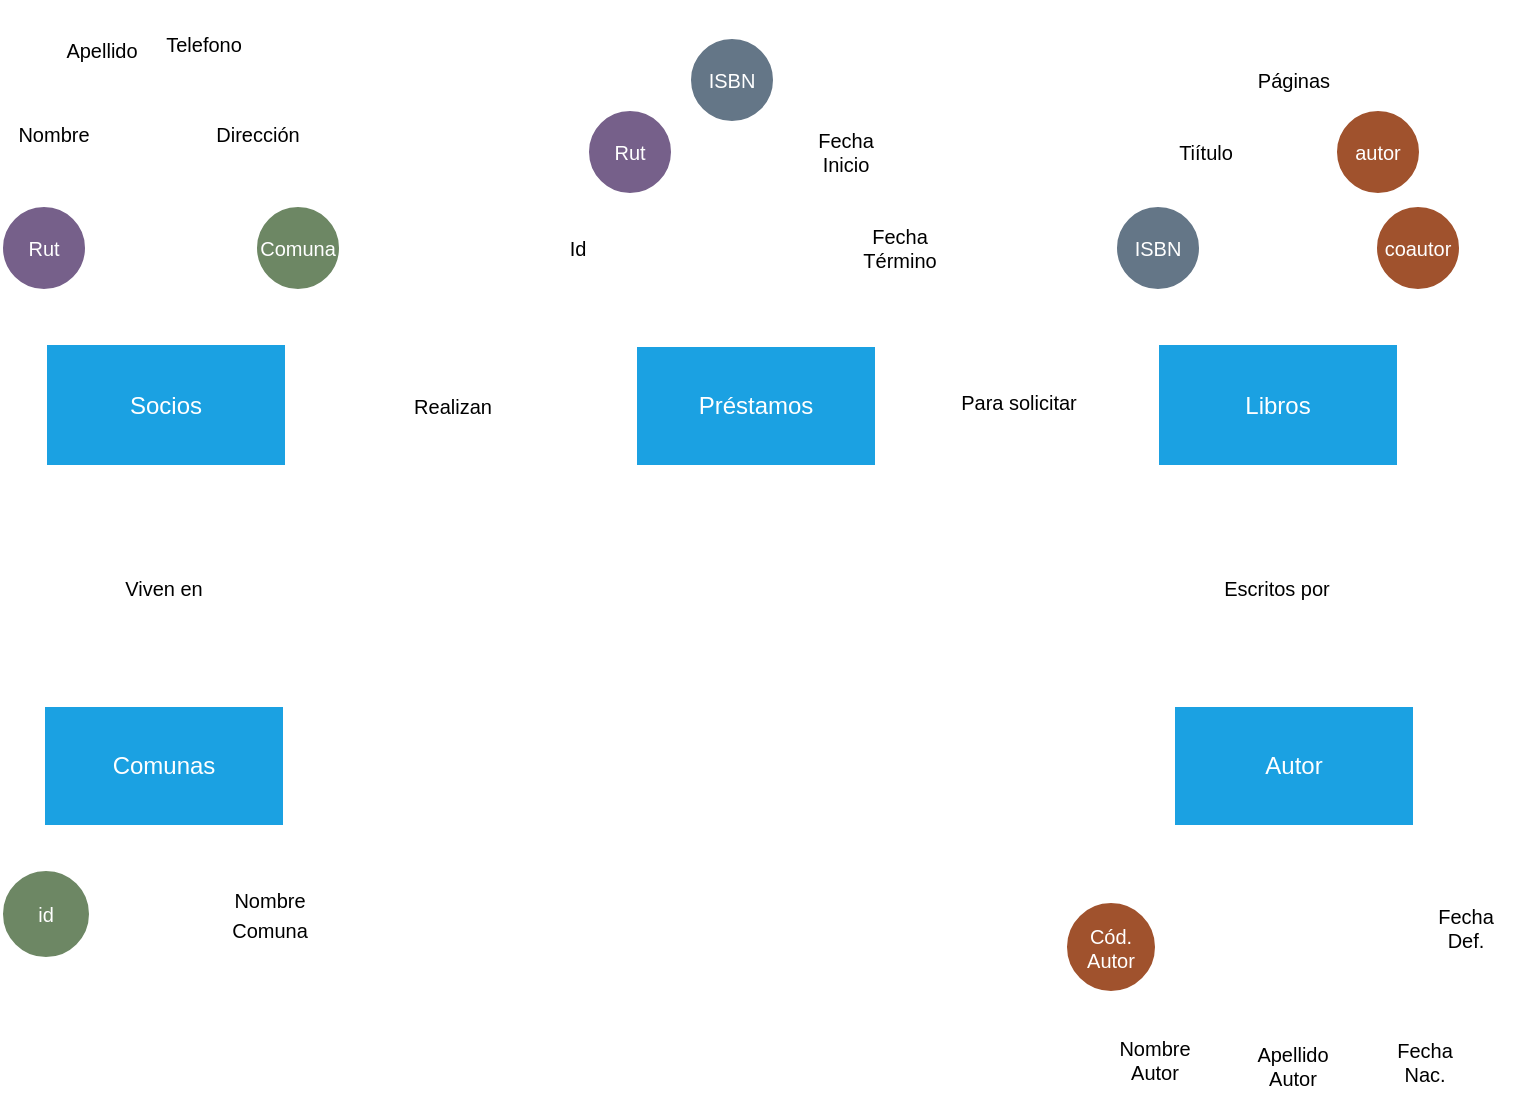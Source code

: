 <mxfile>
    <diagram id="WaEPQR0DlUg8NhT-LQlC" name="Página-1">
        <mxGraphModel dx="1035" dy="1746" grid="1" gridSize="10" guides="1" tooltips="1" connect="1" arrows="1" fold="1" page="1" pageScale="1" pageWidth="827" pageHeight="1169" math="0" shadow="0">
            <root>
                <mxCell id="0"/>
                <mxCell id="1" parent="0"/>
                <mxCell id="2" style="edgeStyle=none;html=1;exitX=0.5;exitY=0;exitDx=0;exitDy=0;entryX=1;entryY=1;entryDx=0;entryDy=0;fontSize=10;endArrow=none;endFill=0;strokeColor=#FFFFFF;" parent="1" source="9" edge="1">
                    <mxGeometry relative="1" as="geometry">
                        <mxPoint x="48.849" y="-996.151" as="targetPoint"/>
                    </mxGeometry>
                </mxCell>
                <mxCell id="3" style="edgeStyle=none;html=1;exitX=0.5;exitY=0;exitDx=0;exitDy=0;entryX=1;entryY=1;entryDx=0;entryDy=0;fontSize=10;endArrow=none;endFill=0;strokeColor=#FFFFFF;" parent="1" source="9" target="18" edge="1">
                    <mxGeometry relative="1" as="geometry"/>
                </mxCell>
                <mxCell id="4" style="edgeStyle=none;html=1;exitX=0.5;exitY=0;exitDx=0;exitDy=0;fontSize=10;entryX=0.667;entryY=0.96;entryDx=0;entryDy=0;endArrow=none;endFill=0;entryPerimeter=0;strokeColor=#FFFFFF;" parent="1" source="9" target="19" edge="1">
                    <mxGeometry relative="1" as="geometry">
                        <mxPoint x="117" y="-990" as="targetPoint"/>
                    </mxGeometry>
                </mxCell>
                <mxCell id="5" style="edgeStyle=none;html=1;exitX=0.5;exitY=0;exitDx=0;exitDy=0;fontSize=10;endArrow=none;endFill=0;entryX=0.5;entryY=1;entryDx=0;entryDy=0;strokeColor=#FFFFFF;" parent="1" source="9" target="20" edge="1">
                    <mxGeometry relative="1" as="geometry">
                        <mxPoint x="108" y="-1089" as="targetPoint"/>
                    </mxGeometry>
                </mxCell>
                <mxCell id="6" style="edgeStyle=none;html=1;exitX=0.5;exitY=0;exitDx=0;exitDy=0;entryX=0;entryY=1;entryDx=0;entryDy=0;fontSize=10;endArrow=none;endFill=0;strokeColor=#FFFFFF;" parent="1" source="9" target="48" edge="1">
                    <mxGeometry relative="1" as="geometry"/>
                </mxCell>
                <mxCell id="7" style="html=1;exitX=0.5;exitY=0;exitDx=0;exitDy=0;entryX=0;entryY=1;entryDx=0;entryDy=0;fontSize=10;endArrow=none;endFill=0;strokeColor=#FFFFFF;" parent="1" source="9" target="49" edge="1">
                    <mxGeometry relative="1" as="geometry"/>
                </mxCell>
                <mxCell id="8" style="edgeStyle=none;html=1;exitX=1;exitY=0.5;exitDx=0;exitDy=0;entryX=0;entryY=0.5;entryDx=0;entryDy=0;fontSize=10;endArrow=none;endFill=0;strokeColor=#FFFFFF;" parent="1" source="9" target="17" edge="1">
                    <mxGeometry relative="1" as="geometry"/>
                </mxCell>
                <mxCell id="9" value="Socios" style="rounded=0;whiteSpace=wrap;html=1;fillColor=#1ba1e2;strokeColor=#FFFFFF;fontColor=#ffffff;" parent="1" vertex="1">
                    <mxGeometry x="35" y="-963" width="120" height="61" as="geometry"/>
                </mxCell>
                <mxCell id="10" style="edgeStyle=none;html=1;exitX=0.5;exitY=0;exitDx=0;exitDy=0;entryX=1;entryY=1;entryDx=0;entryDy=0;fontSize=10;endArrow=none;endFill=0;strokeColor=#FFFFFF;" parent="1" source="15" target="37" edge="1">
                    <mxGeometry relative="1" as="geometry"/>
                </mxCell>
                <mxCell id="11" style="edgeStyle=none;html=1;exitX=0.5;exitY=0;exitDx=0;exitDy=0;fontSize=10;endArrow=none;endFill=0;strokeColor=#FFFFFF;" parent="1" source="15" target="38" edge="1">
                    <mxGeometry relative="1" as="geometry"/>
                </mxCell>
                <mxCell id="12" style="edgeStyle=none;html=1;exitX=0.5;exitY=0;exitDx=0;exitDy=0;entryX=0;entryY=1;entryDx=0;entryDy=0;fontSize=10;endArrow=none;endFill=0;strokeColor=#FFFFFF;" parent="1" source="15" target="39" edge="1">
                    <mxGeometry relative="1" as="geometry"/>
                </mxCell>
                <mxCell id="13" style="edgeStyle=none;html=1;exitX=0.5;exitY=0;exitDx=0;exitDy=0;entryX=0;entryY=1;entryDx=0;entryDy=0;fontSize=10;endArrow=none;endFill=0;strokeColor=#FFFFFF;" parent="1" source="15" target="50" edge="1">
                    <mxGeometry relative="1" as="geometry"/>
                </mxCell>
                <mxCell id="14" style="edgeStyle=none;html=1;exitX=0.5;exitY=1;exitDx=0;exitDy=0;entryX=0.5;entryY=0;entryDx=0;entryDy=0;fontSize=10;endArrow=none;endFill=0;strokeColor=#FFFFFF;" parent="1" source="15" target="29" edge="1">
                    <mxGeometry relative="1" as="geometry"/>
                </mxCell>
                <mxCell id="67" style="edgeStyle=none;html=1;exitX=0.5;exitY=0;exitDx=0;exitDy=0;entryX=0.079;entryY=0.683;entryDx=0;entryDy=0;entryPerimeter=0;endArrow=none;endFill=0;strokeColor=#FFFFFF;" parent="1" source="15" target="66" edge="1">
                    <mxGeometry relative="1" as="geometry"/>
                </mxCell>
                <mxCell id="15" value="Libros" style="rounded=0;whiteSpace=wrap;html=1;fillColor=#1ba1e2;fontColor=#ffffff;strokeColor=#FFFFFF;" parent="1" vertex="1">
                    <mxGeometry x="591" y="-963" width="120" height="61" as="geometry"/>
                </mxCell>
                <mxCell id="16" style="edgeStyle=none;html=1;exitX=1;exitY=0.5;exitDx=0;exitDy=0;entryX=0;entryY=0.5;entryDx=0;entryDy=0;fontSize=10;endArrow=none;endFill=0;strokeColor=#FFFFFF;" parent="1" source="17" target="57" edge="1">
                    <mxGeometry relative="1" as="geometry"/>
                </mxCell>
                <mxCell id="17" value="Realizan" style="rhombus;whiteSpace=wrap;html=1;fontSize=10;strokeColor=#FFFFFF;" parent="1" vertex="1">
                    <mxGeometry x="207" y="-963.5" width="63" height="63.5" as="geometry"/>
                </mxCell>
                <mxCell id="18" value="Nombre" style="ellipse;whiteSpace=wrap;html=1;aspect=fixed;fontSize=10;strokeColor=#FFFFFF;" parent="1" vertex="1">
                    <mxGeometry x="18" y="-1089" width="42" height="42" as="geometry"/>
                </mxCell>
                <mxCell id="19" value="Apellido" style="ellipse;whiteSpace=wrap;html=1;aspect=fixed;fontSize=10;strokeColor=#FFFFFF;" parent="1" vertex="1">
                    <mxGeometry x="42" y="-1131" width="42" height="42" as="geometry"/>
                </mxCell>
                <mxCell id="20" value="Telefono" style="ellipse;whiteSpace=wrap;html=1;aspect=fixed;fontSize=10;strokeColor=#FFFFFF;" parent="1" vertex="1">
                    <mxGeometry x="93" y="-1134" width="42" height="42" as="geometry"/>
                </mxCell>
                <mxCell id="21" style="edgeStyle=none;html=1;exitX=0.5;exitY=1;exitDx=0;exitDy=0;entryX=1;entryY=0;entryDx=0;entryDy=0;fontSize=10;startArrow=none;startFill=0;endArrow=none;endFill=0;strokeColor=#FFFFFF;" parent="1" source="27" target="40" edge="1">
                    <mxGeometry relative="1" as="geometry"/>
                </mxCell>
                <mxCell id="22" style="html=1;entryX=1;entryY=0;entryDx=0;entryDy=0;fontSize=10;startArrow=none;startFill=0;endArrow=none;endFill=0;strokeColor=#FFFFFF;" parent="1" target="41" edge="1">
                    <mxGeometry relative="1" as="geometry">
                        <mxPoint x="659" y="-720" as="sourcePoint"/>
                    </mxGeometry>
                </mxCell>
                <mxCell id="23" style="html=1;entryX=0.5;entryY=0;entryDx=0;entryDy=0;fontSize=10;startArrow=none;startFill=0;endArrow=none;endFill=0;strokeColor=#FFFFFF;" parent="1" target="42" edge="1">
                    <mxGeometry relative="1" as="geometry">
                        <mxPoint x="659" y="-720" as="sourcePoint"/>
                    </mxGeometry>
                </mxCell>
                <mxCell id="24" style="html=1;exitX=0.5;exitY=1;exitDx=0;exitDy=0;entryX=0.5;entryY=0;entryDx=0;entryDy=0;fontSize=10;startArrow=none;startFill=0;endArrow=none;endFill=0;strokeColor=#FFFFFF;" parent="1" source="27" target="43" edge="1">
                    <mxGeometry relative="1" as="geometry"/>
                </mxCell>
                <mxCell id="25" style="html=1;exitX=0.5;exitY=1;exitDx=0;exitDy=0;entryX=0.109;entryY=0.33;entryDx=0;entryDy=0;entryPerimeter=0;fontSize=10;startArrow=none;startFill=0;endArrow=none;endFill=0;strokeColor=#FFFFFF;" parent="1" source="27" target="44" edge="1">
                    <mxGeometry relative="1" as="geometry"/>
                </mxCell>
                <mxCell id="27" value="Autor" style="rounded=0;whiteSpace=wrap;html=1;fillColor=#1ba1e2;fontColor=#ffffff;strokeColor=#FFFFFF;" parent="1" vertex="1">
                    <mxGeometry x="599" y="-782" width="120" height="60" as="geometry"/>
                </mxCell>
                <mxCell id="28" style="edgeStyle=none;html=1;exitX=0.5;exitY=1;exitDx=0;exitDy=0;entryX=0.433;entryY=-0.017;entryDx=0;entryDy=0;entryPerimeter=0;fontSize=10;endArrow=none;endFill=0;strokeColor=#FFFFFF;" parent="1" source="29" target="27" edge="1">
                    <mxGeometry relative="1" as="geometry"/>
                </mxCell>
                <mxCell id="29" value="&lt;font style=&quot;font-size: 10px&quot;&gt;Escritos por&lt;/font&gt;" style="rhombus;whiteSpace=wrap;html=1;strokeColor=#FFFFFF;" parent="1" vertex="1">
                    <mxGeometry x="617" y="-873" width="67" height="63" as="geometry"/>
                </mxCell>
                <mxCell id="30" style="html=1;exitX=0.5;exitY=1;exitDx=0;exitDy=0;entryX=0.5;entryY=0;entryDx=0;entryDy=0;fontSize=10;exitPerimeter=0;strokeColor=#FFFFFF;" parent="1" source="33" target="46" edge="1">
                    <mxGeometry relative="1" as="geometry"/>
                </mxCell>
                <mxCell id="31" style="html=1;exitX=0.5;exitY=1;exitDx=0;exitDy=0;entryX=0.5;entryY=0;entryDx=0;entryDy=0;fontSize=10;endArrow=none;endFill=0;strokeColor=#FFFFFF;" parent="1" source="33" target="46" edge="1">
                    <mxGeometry relative="1" as="geometry"/>
                </mxCell>
                <mxCell id="32" style="edgeStyle=none;html=1;exitX=0.5;exitY=1;exitDx=0;exitDy=0;entryX=0.712;entryY=0.03;entryDx=0;entryDy=0;entryPerimeter=0;fontSize=10;endArrow=none;endFill=0;strokeColor=#FFFFFF;" parent="1" source="33" target="47" edge="1">
                    <mxGeometry relative="1" as="geometry"/>
                </mxCell>
                <mxCell id="33" value="Comunas" style="whiteSpace=wrap;html=1;rounded=0;fillColor=#1ba1e2;fontColor=#ffffff;strokeColor=#FFFFFF;" parent="1" vertex="1">
                    <mxGeometry x="34" y="-782" width="120" height="60" as="geometry"/>
                </mxCell>
                <mxCell id="34" style="edgeStyle=none;html=1;exitX=0.5;exitY=0;exitDx=0;exitDy=0;entryX=0.425;entryY=1.033;entryDx=0;entryDy=0;entryPerimeter=0;fontSize=10;startArrow=none;startFill=0;endArrow=none;endFill=0;strokeColor=#FFFFFF;" parent="1" source="36" edge="1">
                    <mxGeometry relative="1" as="geometry">
                        <mxPoint x="94" y="-899.987" as="targetPoint"/>
                    </mxGeometry>
                </mxCell>
                <mxCell id="35" style="edgeStyle=none;html=1;exitX=0.5;exitY=1;exitDx=0;exitDy=0;entryX=0.5;entryY=0;entryDx=0;entryDy=0;fontSize=10;endArrow=none;endFill=0;strokeColor=#FFFFFF;" parent="1" source="36" target="33" edge="1">
                    <mxGeometry relative="1" as="geometry"/>
                </mxCell>
                <mxCell id="36" value="&lt;font size=&quot;1&quot;&gt;Viven en&lt;/font&gt;" style="rhombus;whiteSpace=wrap;html=1;strokeColor=#FFFFFF;" parent="1" vertex="1">
                    <mxGeometry x="63" y="-872" width="62" height="62" as="geometry"/>
                </mxCell>
                <mxCell id="37" value="ISBN" style="ellipse;whiteSpace=wrap;html=1;aspect=fixed;fontSize=10;fillColor=#647687;fontColor=#ffffff;strokeColor=#FFFFFF;" parent="1" vertex="1">
                    <mxGeometry x="570" y="-1032" width="42" height="42" as="geometry"/>
                </mxCell>
                <mxCell id="38" value="Tiítulo" style="ellipse;whiteSpace=wrap;html=1;aspect=fixed;fontSize=10;strokeColor=#FFFFFF;" parent="1" vertex="1">
                    <mxGeometry x="594" y="-1080" width="42" height="42" as="geometry"/>
                </mxCell>
                <mxCell id="39" value="Páginas" style="ellipse;whiteSpace=wrap;html=1;aspect=fixed;fontSize=10;strokeColor=#FFFFFF;" parent="1" vertex="1">
                    <mxGeometry x="638" y="-1116" width="42" height="42" as="geometry"/>
                </mxCell>
                <mxCell id="40" value="Cód. Autor" style="ellipse;whiteSpace=wrap;html=1;aspect=fixed;fontSize=10;fillColor=#a0522d;fontColor=#ffffff;strokeColor=#FFFFFF;" parent="1" vertex="1">
                    <mxGeometry x="545" y="-684" width="45" height="45" as="geometry"/>
                </mxCell>
                <mxCell id="41" value="Nombre Autor" style="ellipse;whiteSpace=wrap;html=1;aspect=fixed;fontSize=10;strokeColor=#FFFFFF;" parent="1" vertex="1">
                    <mxGeometry x="569" y="-626" width="41" height="41" as="geometry"/>
                </mxCell>
                <mxCell id="42" value="Apellido Autor" style="ellipse;whiteSpace=wrap;html=1;aspect=fixed;fontSize=10;strokeColor=#FFFFFF;" parent="1" vertex="1">
                    <mxGeometry x="636" y="-625" width="45" height="45" as="geometry"/>
                </mxCell>
                <mxCell id="43" value="Fecha Nac." style="ellipse;whiteSpace=wrap;html=1;aspect=fixed;fontSize=10;strokeColor=#FFFFFF;" parent="1" vertex="1">
                    <mxGeometry x="700" y="-628.5" width="48.5" height="48.5" as="geometry"/>
                </mxCell>
                <mxCell id="44" value="Fecha Def." style="ellipse;whiteSpace=wrap;html=1;aspect=fixed;fontSize=10;strokeColor=#FFFFFF;" parent="1" vertex="1">
                    <mxGeometry x="722" y="-694" width="46" height="46" as="geometry"/>
                </mxCell>
                <mxCell id="46" value="&lt;font style=&quot;font-size: 10px&quot;&gt;Nombre Comuna&lt;/font&gt;" style="ellipse;whiteSpace=wrap;html=1;aspect=fixed;strokeColor=#FFFFFF;" parent="1" vertex="1">
                    <mxGeometry x="125" y="-700" width="44" height="44" as="geometry"/>
                </mxCell>
                <mxCell id="47" value="&lt;font style=&quot;font-size: 10px&quot;&gt;id&lt;/font&gt;" style="ellipse;whiteSpace=wrap;html=1;aspect=fixed;fillColor=#6d8764;fontColor=#ffffff;strokeColor=#FFFFFF;" parent="1" vertex="1">
                    <mxGeometry x="13" y="-700" width="44" height="44" as="geometry"/>
                </mxCell>
                <mxCell id="48" value="Dirección" style="ellipse;whiteSpace=wrap;html=1;aspect=fixed;fontSize=10;strokeColor=#FFFFFF;" parent="1" vertex="1">
                    <mxGeometry x="120" y="-1089" width="42" height="42" as="geometry"/>
                </mxCell>
                <mxCell id="49" value="Comuna" style="ellipse;whiteSpace=wrap;html=1;aspect=fixed;fontSize=10;fillColor=#6d8764;fontColor=#ffffff;strokeColor=#FFFFFF;" parent="1" vertex="1">
                    <mxGeometry x="140" y="-1032" width="42" height="42" as="geometry"/>
                </mxCell>
                <mxCell id="50" value="autor" style="ellipse;whiteSpace=wrap;html=1;aspect=fixed;fontSize=10;fillColor=#a0522d;fontColor=#ffffff;strokeColor=#FFFFFF;" parent="1" vertex="1">
                    <mxGeometry x="680" y="-1080" width="42" height="42" as="geometry"/>
                </mxCell>
                <mxCell id="51" style="edgeStyle=none;html=1;exitX=0.5;exitY=0;exitDx=0;exitDy=0;entryX=1;entryY=1;entryDx=0;entryDy=0;fontSize=10;endArrow=none;endFill=0;strokeColor=#FFFFFF;" parent="1" source="57" target="62" edge="1">
                    <mxGeometry relative="1" as="geometry"/>
                </mxCell>
                <mxCell id="52" style="edgeStyle=none;html=1;exitX=0.5;exitY=0;exitDx=0;exitDy=0;entryX=1;entryY=1;entryDx=0;entryDy=0;fontSize=10;endArrow=none;endFill=0;strokeColor=#FFFFFF;" parent="1" source="57" target="58" edge="1">
                    <mxGeometry relative="1" as="geometry"/>
                </mxCell>
                <mxCell id="53" style="edgeStyle=none;html=1;exitX=0.5;exitY=0;exitDx=0;exitDy=0;fontSize=10;endArrow=none;endFill=0;strokeColor=#FFFFFF;" parent="1" source="57" edge="1">
                    <mxGeometry relative="1" as="geometry">
                        <mxPoint x="378" y="-1071" as="targetPoint"/>
                    </mxGeometry>
                </mxCell>
                <mxCell id="54" style="edgeStyle=none;html=1;exitX=0.5;exitY=0;exitDx=0;exitDy=0;fontSize=10;entryX=0;entryY=1;entryDx=0;entryDy=0;endArrow=none;endFill=0;strokeColor=#FFFFFF;" parent="1" source="57" target="60" edge="1">
                    <mxGeometry relative="1" as="geometry">
                        <mxPoint x="414" y="-1035" as="targetPoint"/>
                    </mxGeometry>
                </mxCell>
                <mxCell id="55" style="edgeStyle=none;html=1;exitX=0.5;exitY=0;exitDx=0;exitDy=0;entryX=0;entryY=1;entryDx=0;entryDy=0;fontSize=10;endArrow=none;endFill=0;strokeColor=#FFFFFF;" parent="1" source="57" target="61" edge="1">
                    <mxGeometry relative="1" as="geometry"/>
                </mxCell>
                <mxCell id="56" style="edgeStyle=none;html=1;entryX=0;entryY=0.5;entryDx=0;entryDy=0;fontSize=10;endArrow=none;endFill=0;strokeColor=#FFFFFF;" parent="1" source="57" target="64" edge="1">
                    <mxGeometry relative="1" as="geometry"/>
                </mxCell>
                <mxCell id="57" value="Préstamos" style="rounded=0;whiteSpace=wrap;html=1;fillColor=#1ba1e2;strokeColor=#FFFFFF;fontColor=#ffffff;" parent="1" vertex="1">
                    <mxGeometry x="330" y="-962" width="120" height="60" as="geometry"/>
                </mxCell>
                <mxCell id="58" value="Rut" style="ellipse;whiteSpace=wrap;html=1;aspect=fixed;fontSize=10;fillColor=#76608a;fontColor=#ffffff;strokeColor=#FFFFFF;" parent="1" vertex="1">
                    <mxGeometry x="306" y="-1080" width="42" height="42" as="geometry"/>
                </mxCell>
                <mxCell id="59" value="ISBN" style="ellipse;whiteSpace=wrap;html=1;aspect=fixed;fontSize=10;fillColor=#647687;fontColor=#ffffff;strokeColor=#FFFFFF;" parent="1" vertex="1">
                    <mxGeometry x="357" y="-1116" width="42" height="42" as="geometry"/>
                </mxCell>
                <mxCell id="60" value="Fecha Inicio" style="ellipse;whiteSpace=wrap;html=1;aspect=fixed;fontSize=10;strokeColor=#FFFFFF;" parent="1" vertex="1">
                    <mxGeometry x="414" y="-1080" width="42" height="42" as="geometry"/>
                </mxCell>
                <mxCell id="61" value="Fecha Término" style="ellipse;whiteSpace=wrap;html=1;aspect=fixed;fontSize=10;strokeColor=#FFFFFF;" parent="1" vertex="1">
                    <mxGeometry x="441" y="-1032" width="42" height="42" as="geometry"/>
                </mxCell>
                <mxCell id="62" value="Id" style="ellipse;whiteSpace=wrap;html=1;aspect=fixed;fontSize=10;strokeColor=#FFFFFF;" parent="1" vertex="1">
                    <mxGeometry x="280" y="-1032" width="42" height="42" as="geometry"/>
                </mxCell>
                <mxCell id="63" style="edgeStyle=none;html=1;exitX=1;exitY=0.5;exitDx=0;exitDy=0;fontSize=10;strokeColor=#FFFFFF;" parent="1" source="64" target="15" edge="1">
                    <mxGeometry relative="1" as="geometry"/>
                </mxCell>
                <mxCell id="64" value="Para solicitar" style="rhombus;whiteSpace=wrap;html=1;fontSize=10;strokeColor=#FFFFFF;" parent="1" vertex="1">
                    <mxGeometry x="490" y="-965.5" width="63" height="63.5" as="geometry"/>
                </mxCell>
                <mxCell id="65" value="Rut" style="ellipse;whiteSpace=wrap;html=1;aspect=fixed;fontSize=10;fillColor=#76608a;fontColor=#ffffff;strokeColor=#FFFFFF;" parent="1" vertex="1">
                    <mxGeometry x="13" y="-1032" width="42" height="42" as="geometry"/>
                </mxCell>
                <mxCell id="66" value="coautor" style="ellipse;whiteSpace=wrap;html=1;aspect=fixed;fontSize=10;fillColor=#a0522d;fontColor=#ffffff;strokeColor=#FFFFFF;" parent="1" vertex="1">
                    <mxGeometry x="700" y="-1032" width="42" height="42" as="geometry"/>
                </mxCell>
            </root>
        </mxGraphModel>
    </diagram>
</mxfile>
